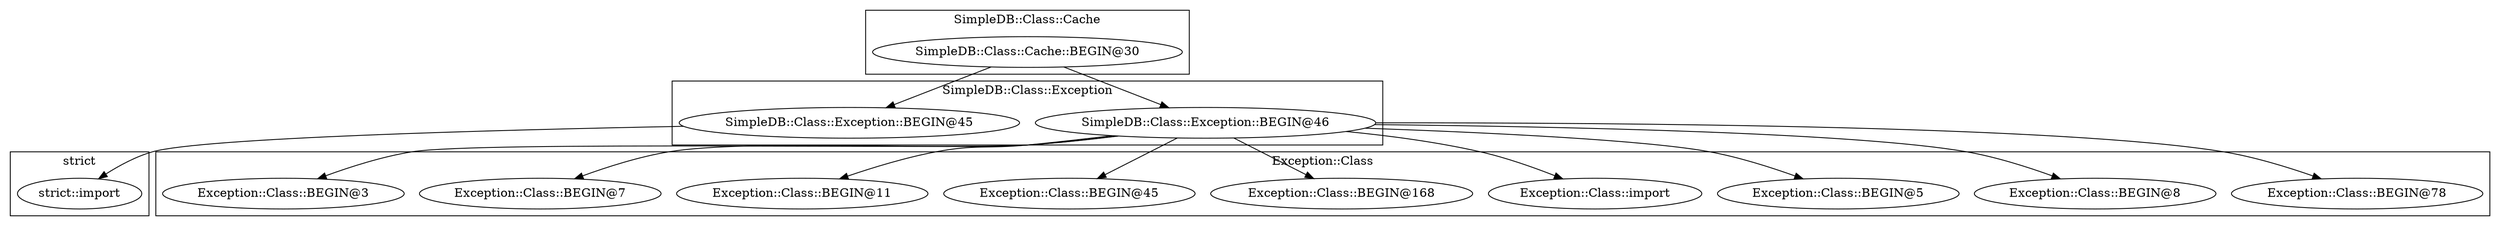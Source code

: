 digraph {
graph [overlap=false]
subgraph cluster_SimpleDB_Class_Cache {
	label="SimpleDB::Class::Cache";
	"SimpleDB::Class::Cache::BEGIN@30";
}
subgraph cluster_strict {
	label="strict";
	"strict::import";
}
subgraph cluster_SimpleDB_Class_Exception {
	label="SimpleDB::Class::Exception";
	"SimpleDB::Class::Exception::BEGIN@45";
	"SimpleDB::Class::Exception::BEGIN@46";
}
subgraph cluster_Exception_Class {
	label="Exception::Class";
	"Exception::Class::BEGIN@78";
	"Exception::Class::BEGIN@8";
	"Exception::Class::BEGIN@5";
	"Exception::Class::import";
	"Exception::Class::BEGIN@168";
	"Exception::Class::BEGIN@45";
	"Exception::Class::BEGIN@11";
	"Exception::Class::BEGIN@7";
	"Exception::Class::BEGIN@3";
}
"SimpleDB::Class::Exception::BEGIN@46" -> "Exception::Class::BEGIN@168";
"SimpleDB::Class::Cache::BEGIN@30" -> "SimpleDB::Class::Exception::BEGIN@45";
"SimpleDB::Class::Exception::BEGIN@46" -> "Exception::Class::BEGIN@3";
"SimpleDB::Class::Exception::BEGIN@46" -> "Exception::Class::BEGIN@8";
"SimpleDB::Class::Exception::BEGIN@46" -> "Exception::Class::BEGIN@11";
"SimpleDB::Class::Exception::BEGIN@46" -> "Exception::Class::BEGIN@78";
"SimpleDB::Class::Cache::BEGIN@30" -> "SimpleDB::Class::Exception::BEGIN@46";
"SimpleDB::Class::Exception::BEGIN@46" -> "Exception::Class::import";
"SimpleDB::Class::Exception::BEGIN@46" -> "Exception::Class::BEGIN@5";
"SimpleDB::Class::Exception::BEGIN@46" -> "Exception::Class::BEGIN@45";
"SimpleDB::Class::Exception::BEGIN@46" -> "Exception::Class::BEGIN@7";
"SimpleDB::Class::Exception::BEGIN@45" -> "strict::import";
}
